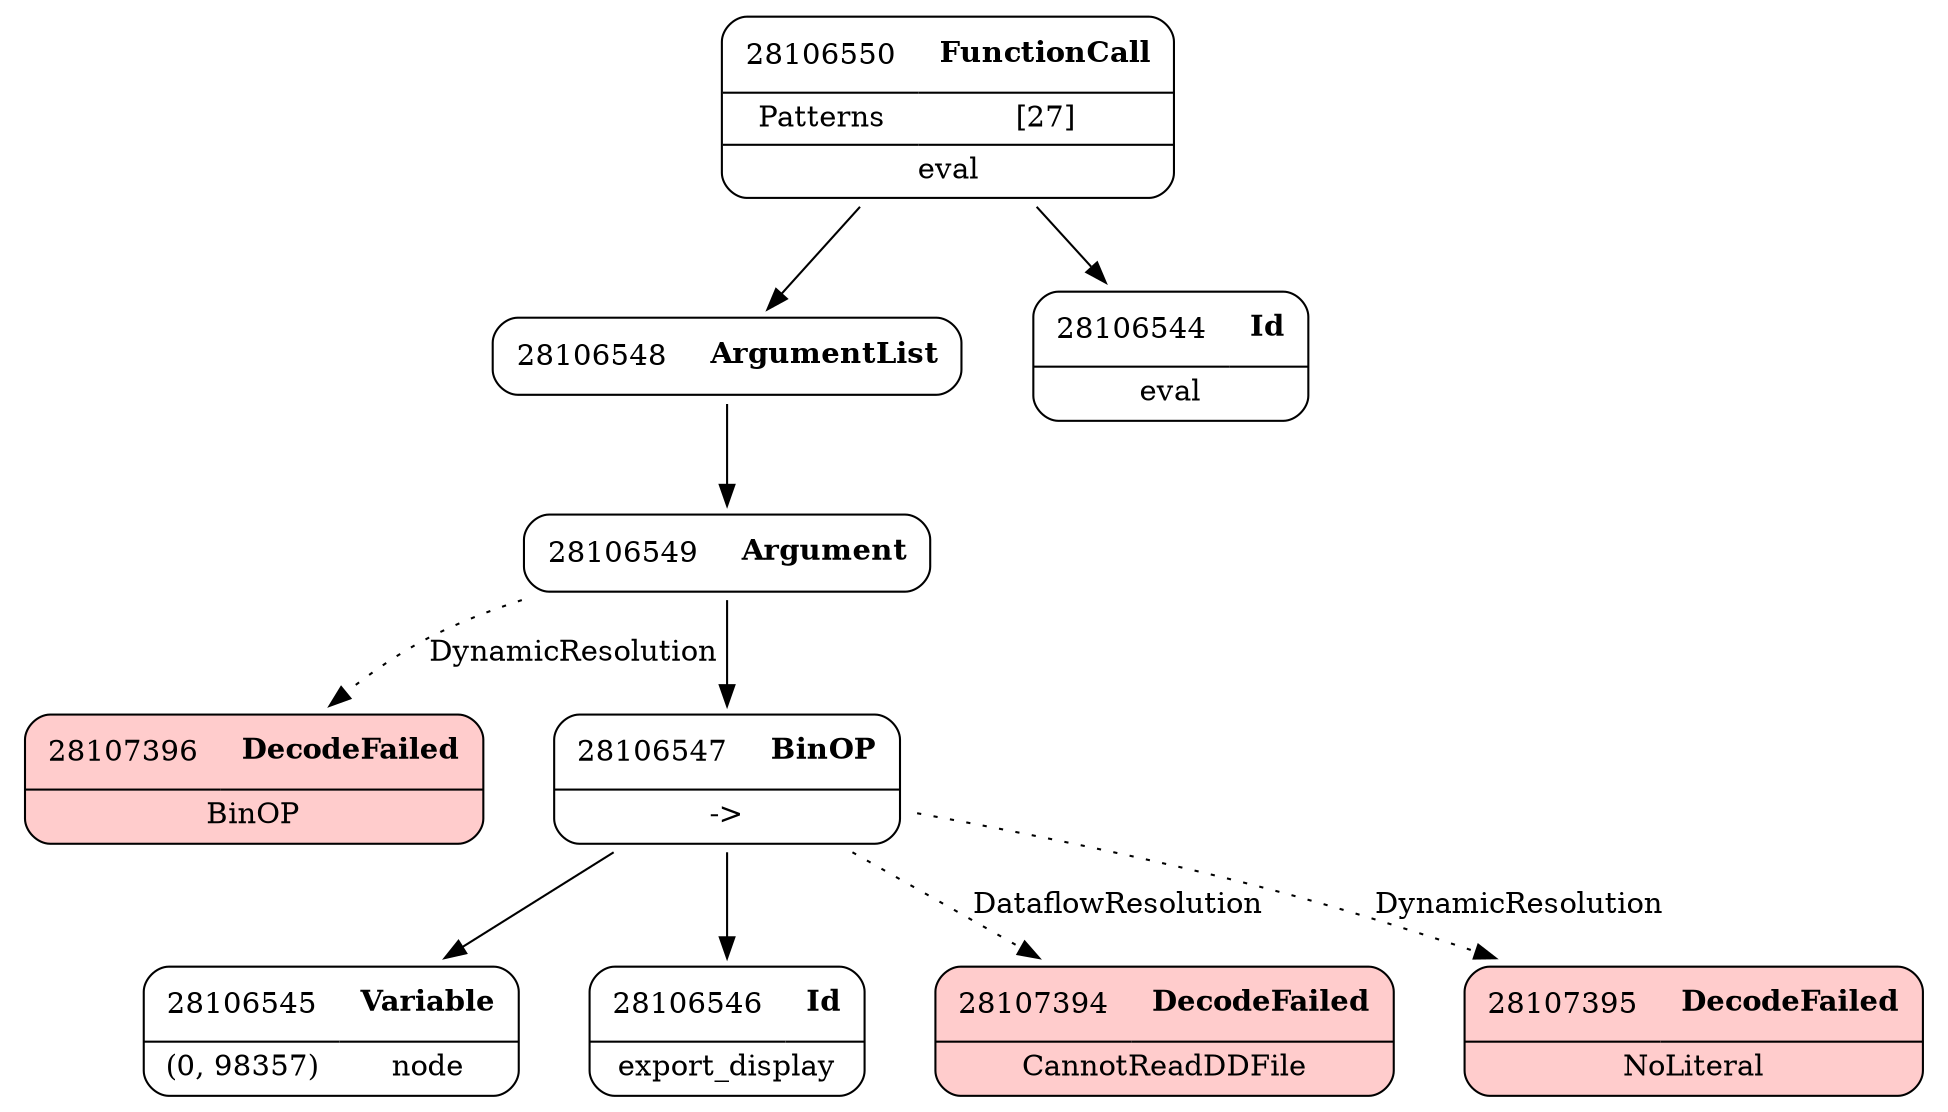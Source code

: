 digraph ast {
node [shape=none];
28106548 [label=<<TABLE border='1' cellspacing='0' cellpadding='10' style='rounded' ><TR><TD border='0'>28106548</TD><TD border='0'><B>ArgumentList</B></TD></TR></TABLE>>];
28106548 -> 28106549 [weight=2];
28107396 [label=<<TABLE border='1' cellspacing='0' cellpadding='10' style='rounded' bgcolor='#FFCCCC' ><TR><TD border='0'>28107396</TD><TD border='0'><B>DecodeFailed</B></TD></TR><HR/><TR><TD border='0' cellpadding='5' colspan='2'>BinOP</TD></TR></TABLE>>];
28106549 [label=<<TABLE border='1' cellspacing='0' cellpadding='10' style='rounded' ><TR><TD border='0'>28106549</TD><TD border='0'><B>Argument</B></TD></TR></TABLE>>];
28106549 -> 28106547 [weight=2];
28106549 -> 28107396 [style=dotted,label=DynamicResolution];
28106550 [label=<<TABLE border='1' cellspacing='0' cellpadding='10' style='rounded' ><TR><TD border='0'>28106550</TD><TD border='0'><B>FunctionCall</B></TD></TR><HR/><TR><TD border='0' cellpadding='5'>Patterns</TD><TD border='0' cellpadding='5'>[27]</TD></TR><HR/><TR><TD border='0' cellpadding='5' colspan='2'>eval</TD></TR></TABLE>>];
28106550 -> 28106544 [weight=2];
28106550 -> 28106548 [weight=2];
28106544 [label=<<TABLE border='1' cellspacing='0' cellpadding='10' style='rounded' ><TR><TD border='0'>28106544</TD><TD border='0'><B>Id</B></TD></TR><HR/><TR><TD border='0' cellpadding='5' colspan='2'>eval</TD></TR></TABLE>>];
28106545 [label=<<TABLE border='1' cellspacing='0' cellpadding='10' style='rounded' ><TR><TD border='0'>28106545</TD><TD border='0'><B>Variable</B></TD></TR><HR/><TR><TD border='0' cellpadding='5'>(0, 98357)</TD><TD border='0' cellpadding='5'>node</TD></TR></TABLE>>];
28106546 [label=<<TABLE border='1' cellspacing='0' cellpadding='10' style='rounded' ><TR><TD border='0'>28106546</TD><TD border='0'><B>Id</B></TD></TR><HR/><TR><TD border='0' cellpadding='5' colspan='2'>export_display</TD></TR></TABLE>>];
28107394 [label=<<TABLE border='1' cellspacing='0' cellpadding='10' style='rounded' bgcolor='#FFCCCC' ><TR><TD border='0'>28107394</TD><TD border='0'><B>DecodeFailed</B></TD></TR><HR/><TR><TD border='0' cellpadding='5' colspan='2'>CannotReadDDFile</TD></TR></TABLE>>];
28106547 [label=<<TABLE border='1' cellspacing='0' cellpadding='10' style='rounded' ><TR><TD border='0'>28106547</TD><TD border='0'><B>BinOP</B></TD></TR><HR/><TR><TD border='0' cellpadding='5' colspan='2'>-&gt;</TD></TR></TABLE>>];
28106547 -> 28106545 [weight=2];
28106547 -> 28106546 [weight=2];
28106547 -> 28107395 [style=dotted,label=DynamicResolution];
28106547 -> 28107394 [style=dotted,label=DataflowResolution];
28107395 [label=<<TABLE border='1' cellspacing='0' cellpadding='10' style='rounded' bgcolor='#FFCCCC' ><TR><TD border='0'>28107395</TD><TD border='0'><B>DecodeFailed</B></TD></TR><HR/><TR><TD border='0' cellpadding='5' colspan='2'>NoLiteral</TD></TR></TABLE>>];
}

